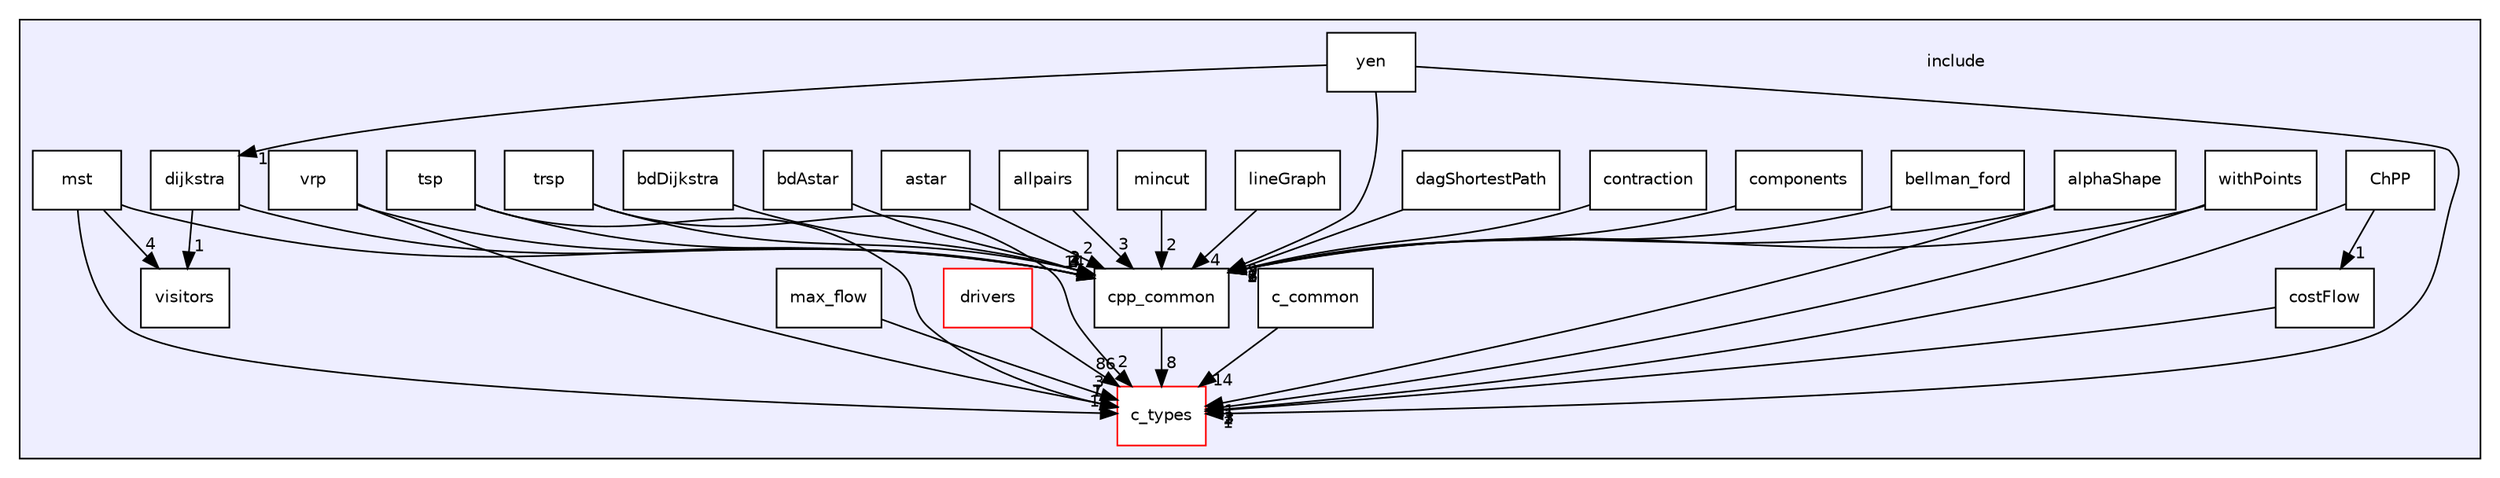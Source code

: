 digraph "include" {
  compound=true
  node [ fontsize="10", fontname="Helvetica"];
  edge [ labelfontsize="10", labelfontname="Helvetica"];
  subgraph clusterdir_d44c64559bbebec7f509842c48db8b23 {
    graph [ bgcolor="#eeeeff", pencolor="black", label="" URL="dir_d44c64559bbebec7f509842c48db8b23.html"];
    dir_d44c64559bbebec7f509842c48db8b23 [shape=plaintext label="include"];
    dir_2a5eba4d35dbcdcba215617418dd760b [shape=box label="allpairs" color="black" fillcolor="white" style="filled" URL="dir_2a5eba4d35dbcdcba215617418dd760b.html"];
    dir_3e20b768254daa43f7cafde772fd37ef [shape=box label="alphaShape" color="black" fillcolor="white" style="filled" URL="dir_3e20b768254daa43f7cafde772fd37ef.html"];
    dir_08f877d0f0222f13d9686ac041b3f592 [shape=box label="astar" color="black" fillcolor="white" style="filled" URL="dir_08f877d0f0222f13d9686ac041b3f592.html"];
    dir_3f775a8a6f61dc57a0be2ee607b843c3 [shape=box label="bdAstar" color="black" fillcolor="white" style="filled" URL="dir_3f775a8a6f61dc57a0be2ee607b843c3.html"];
    dir_5b201913bc223f0ba16175aeb00ce433 [shape=box label="bdDijkstra" color="black" fillcolor="white" style="filled" URL="dir_5b201913bc223f0ba16175aeb00ce433.html"];
    dir_a3563db749e78e10bcd094748303379c [shape=box label="bellman_ford" color="black" fillcolor="white" style="filled" URL="dir_a3563db749e78e10bcd094748303379c.html"];
    dir_9c50192407c36db226c38a2cd2bf7829 [shape=box label="c_common" color="black" fillcolor="white" style="filled" URL="dir_9c50192407c36db226c38a2cd2bf7829.html"];
    dir_d5995d5871f728649bd47ea0d6428e03 [shape=box label="c_types" color="red" fillcolor="white" style="filled" URL="dir_d5995d5871f728649bd47ea0d6428e03.html"];
    dir_81986394df033b06d7dcacb234155d9e [shape=box label="ChPP" color="black" fillcolor="white" style="filled" URL="dir_81986394df033b06d7dcacb234155d9e.html"];
    dir_d66e8d5a7776834ccee339fd5fd3e729 [shape=box label="components" color="black" fillcolor="white" style="filled" URL="dir_d66e8d5a7776834ccee339fd5fd3e729.html"];
    dir_3ab07e095ccb61e6c808a03cedc1e316 [shape=box label="contraction" color="black" fillcolor="white" style="filled" URL="dir_3ab07e095ccb61e6c808a03cedc1e316.html"];
    dir_3723da3249a14978ab6ad4139a88834a [shape=box label="costFlow" color="black" fillcolor="white" style="filled" URL="dir_3723da3249a14978ab6ad4139a88834a.html"];
    dir_f413d2883acb285bdeb0fac3ae939ed0 [shape=box label="cpp_common" color="black" fillcolor="white" style="filled" URL="dir_f413d2883acb285bdeb0fac3ae939ed0.html"];
    dir_0df034ac1feb653719cc2a8c3c303ce5 [shape=box label="dagShortestPath" color="black" fillcolor="white" style="filled" URL="dir_0df034ac1feb653719cc2a8c3c303ce5.html"];
    dir_1930df11331c7ed9b5d4e307344eb08e [shape=box label="dijkstra" color="black" fillcolor="white" style="filled" URL="dir_1930df11331c7ed9b5d4e307344eb08e.html"];
    dir_4fe5cf12322eb0f9892753dc20f1484c [shape=box label="drivers" color="red" fillcolor="white" style="filled" URL="dir_4fe5cf12322eb0f9892753dc20f1484c.html"];
    dir_2ea27f3190a114f10af15e39b0994ddc [shape=box label="lineGraph" color="black" fillcolor="white" style="filled" URL="dir_2ea27f3190a114f10af15e39b0994ddc.html"];
    dir_a7cca20e47709fcaa79084d4fecc5383 [shape=box label="max_flow" color="black" fillcolor="white" style="filled" URL="dir_a7cca20e47709fcaa79084d4fecc5383.html"];
    dir_7d01465925dd421d116b2a4a83aa52c4 [shape=box label="mincut" color="black" fillcolor="white" style="filled" URL="dir_7d01465925dd421d116b2a4a83aa52c4.html"];
    dir_a7589322a715e2f40d33e09f49a78751 [shape=box label="mst" color="black" fillcolor="white" style="filled" URL="dir_a7589322a715e2f40d33e09f49a78751.html"];
    dir_0d4872225ee098afcfdc70ab0dde785c [shape=box label="trsp" color="black" fillcolor="white" style="filled" URL="dir_0d4872225ee098afcfdc70ab0dde785c.html"];
    dir_2f28bc21d205d3ab5d31254f25dfd11a [shape=box label="tsp" color="black" fillcolor="white" style="filled" URL="dir_2f28bc21d205d3ab5d31254f25dfd11a.html"];
    dir_4e5658a7286517e9c5b1437feaf10aed [shape=box label="visitors" color="black" fillcolor="white" style="filled" URL="dir_4e5658a7286517e9c5b1437feaf10aed.html"];
    dir_651e52dddefd92e6e6d00bb3f78dc931 [shape=box label="vrp" color="black" fillcolor="white" style="filled" URL="dir_651e52dddefd92e6e6d00bb3f78dc931.html"];
    dir_a648d2ec153663c7371509691b513c8b [shape=box label="withPoints" color="black" fillcolor="white" style="filled" URL="dir_a648d2ec153663c7371509691b513c8b.html"];
    dir_ba2be047686aaa8bd602dca826a8a1f3 [shape=box label="yen" color="black" fillcolor="white" style="filled" URL="dir_ba2be047686aaa8bd602dca826a8a1f3.html"];
  }
  dir_a648d2ec153663c7371509691b513c8b->dir_d5995d5871f728649bd47ea0d6428e03 [headlabel="1", labeldistance=1.5 headhref="dir_000070_000022.html"];
  dir_a648d2ec153663c7371509691b513c8b->dir_f413d2883acb285bdeb0fac3ae939ed0 [headlabel="2", labeldistance=1.5 headhref="dir_000070_000013.html"];
  dir_3ab07e095ccb61e6c808a03cedc1e316->dir_f413d2883acb285bdeb0fac3ae939ed0 [headlabel="6", labeldistance=1.5 headhref="dir_000061_000013.html"];
  dir_08f877d0f0222f13d9686ac041b3f592->dir_f413d2883acb285bdeb0fac3ae939ed0 [headlabel="2", labeldistance=1.5 headhref="dir_000057_000013.html"];
  dir_7d01465925dd421d116b2a4a83aa52c4->dir_f413d2883acb285bdeb0fac3ae939ed0 [headlabel="2", labeldistance=1.5 headhref="dir_000069_000013.html"];
  dir_d66e8d5a7776834ccee339fd5fd3e729->dir_f413d2883acb285bdeb0fac3ae939ed0 [headlabel="1", labeldistance=1.5 headhref="dir_000060_000013.html"];
  dir_ba2be047686aaa8bd602dca826a8a1f3->dir_d5995d5871f728649bd47ea0d6428e03 [headlabel="1", labeldistance=1.5 headhref="dir_000067_000022.html"];
  dir_ba2be047686aaa8bd602dca826a8a1f3->dir_f413d2883acb285bdeb0fac3ae939ed0 [headlabel="9", labeldistance=1.5 headhref="dir_000067_000013.html"];
  dir_ba2be047686aaa8bd602dca826a8a1f3->dir_1930df11331c7ed9b5d4e307344eb08e [headlabel="1", labeldistance=1.5 headhref="dir_000067_000064.html"];
  dir_651e52dddefd92e6e6d00bb3f78dc931->dir_d5995d5871f728649bd47ea0d6428e03 [headlabel="7", labeldistance=1.5 headhref="dir_000012_000022.html"];
  dir_651e52dddefd92e6e6d00bb3f78dc931->dir_f413d2883acb285bdeb0fac3ae939ed0 [headlabel="14", labeldistance=1.5 headhref="dir_000012_000013.html"];
  dir_0df034ac1feb653719cc2a8c3c303ce5->dir_f413d2883acb285bdeb0fac3ae939ed0 [headlabel="2", labeldistance=1.5 headhref="dir_000063_000013.html"];
  dir_5b201913bc223f0ba16175aeb00ce433->dir_f413d2883acb285bdeb0fac3ae939ed0 [headlabel="2", labeldistance=1.5 headhref="dir_000059_000013.html"];
  dir_a7cca20e47709fcaa79084d4fecc5383->dir_d5995d5871f728649bd47ea0d6428e03 [headlabel="3", labeldistance=1.5 headhref="dir_000066_000022.html"];
  dir_3f775a8a6f61dc57a0be2ee607b843c3->dir_f413d2883acb285bdeb0fac3ae939ed0 [headlabel="2", labeldistance=1.5 headhref="dir_000058_000013.html"];
  dir_9c50192407c36db226c38a2cd2bf7829->dir_d5995d5871f728649bd47ea0d6428e03 [headlabel="14", labeldistance=1.5 headhref="dir_000006_000022.html"];
  dir_f413d2883acb285bdeb0fac3ae939ed0->dir_d5995d5871f728649bd47ea0d6428e03 [headlabel="8", labeldistance=1.5 headhref="dir_000013_000022.html"];
  dir_1930df11331c7ed9b5d4e307344eb08e->dir_f413d2883acb285bdeb0fac3ae939ed0 [headlabel="3", labeldistance=1.5 headhref="dir_000064_000013.html"];
  dir_1930df11331c7ed9b5d4e307344eb08e->dir_4e5658a7286517e9c5b1437feaf10aed [headlabel="1", labeldistance=1.5 headhref="dir_000064_000029.html"];
  dir_2f28bc21d205d3ab5d31254f25dfd11a->dir_d5995d5871f728649bd47ea0d6428e03 [headlabel="1", labeldistance=1.5 headhref="dir_000041_000022.html"];
  dir_2f28bc21d205d3ab5d31254f25dfd11a->dir_f413d2883acb285bdeb0fac3ae939ed0 [headlabel="4", labeldistance=1.5 headhref="dir_000041_000013.html"];
  dir_0d4872225ee098afcfdc70ab0dde785c->dir_d5995d5871f728649bd47ea0d6428e03 [headlabel="2", labeldistance=1.5 headhref="dir_000039_000022.html"];
  dir_0d4872225ee098afcfdc70ab0dde785c->dir_f413d2883acb285bdeb0fac3ae939ed0 [headlabel="3", labeldistance=1.5 headhref="dir_000039_000013.html"];
  dir_3e20b768254daa43f7cafde772fd37ef->dir_d5995d5871f728649bd47ea0d6428e03 [headlabel="1", labeldistance=1.5 headhref="dir_000056_000022.html"];
  dir_3e20b768254daa43f7cafde772fd37ef->dir_f413d2883acb285bdeb0fac3ae939ed0 [headlabel="3", labeldistance=1.5 headhref="dir_000056_000013.html"];
  dir_2a5eba4d35dbcdcba215617418dd760b->dir_f413d2883acb285bdeb0fac3ae939ed0 [headlabel="3", labeldistance=1.5 headhref="dir_000055_000013.html"];
  dir_2ea27f3190a114f10af15e39b0994ddc->dir_f413d2883acb285bdeb0fac3ae939ed0 [headlabel="4", labeldistance=1.5 headhref="dir_000068_000013.html"];
  dir_a3563db749e78e10bcd094748303379c->dir_f413d2883acb285bdeb0fac3ae939ed0 [headlabel="3", labeldistance=1.5 headhref="dir_000020_000013.html"];
  dir_3723da3249a14978ab6ad4139a88834a->dir_d5995d5871f728649bd47ea0d6428e03 [headlabel="2", labeldistance=1.5 headhref="dir_000062_000022.html"];
  dir_81986394df033b06d7dcacb234155d9e->dir_d5995d5871f728649bd47ea0d6428e03 [headlabel="3", labeldistance=1.5 headhref="dir_000065_000022.html"];
  dir_81986394df033b06d7dcacb234155d9e->dir_3723da3249a14978ab6ad4139a88834a [headlabel="1", labeldistance=1.5 headhref="dir_000065_000062.html"];
  dir_a7589322a715e2f40d33e09f49a78751->dir_d5995d5871f728649bd47ea0d6428e03 [headlabel="1", labeldistance=1.5 headhref="dir_000028_000022.html"];
  dir_a7589322a715e2f40d33e09f49a78751->dir_f413d2883acb285bdeb0fac3ae939ed0 [headlabel="3", labeldistance=1.5 headhref="dir_000028_000013.html"];
  dir_a7589322a715e2f40d33e09f49a78751->dir_4e5658a7286517e9c5b1437feaf10aed [headlabel="4", labeldistance=1.5 headhref="dir_000028_000029.html"];
  dir_4fe5cf12322eb0f9892753dc20f1484c->dir_d5995d5871f728649bd47ea0d6428e03 [headlabel="86", labeldistance=1.5 headhref="dir_000003_000022.html"];
}

